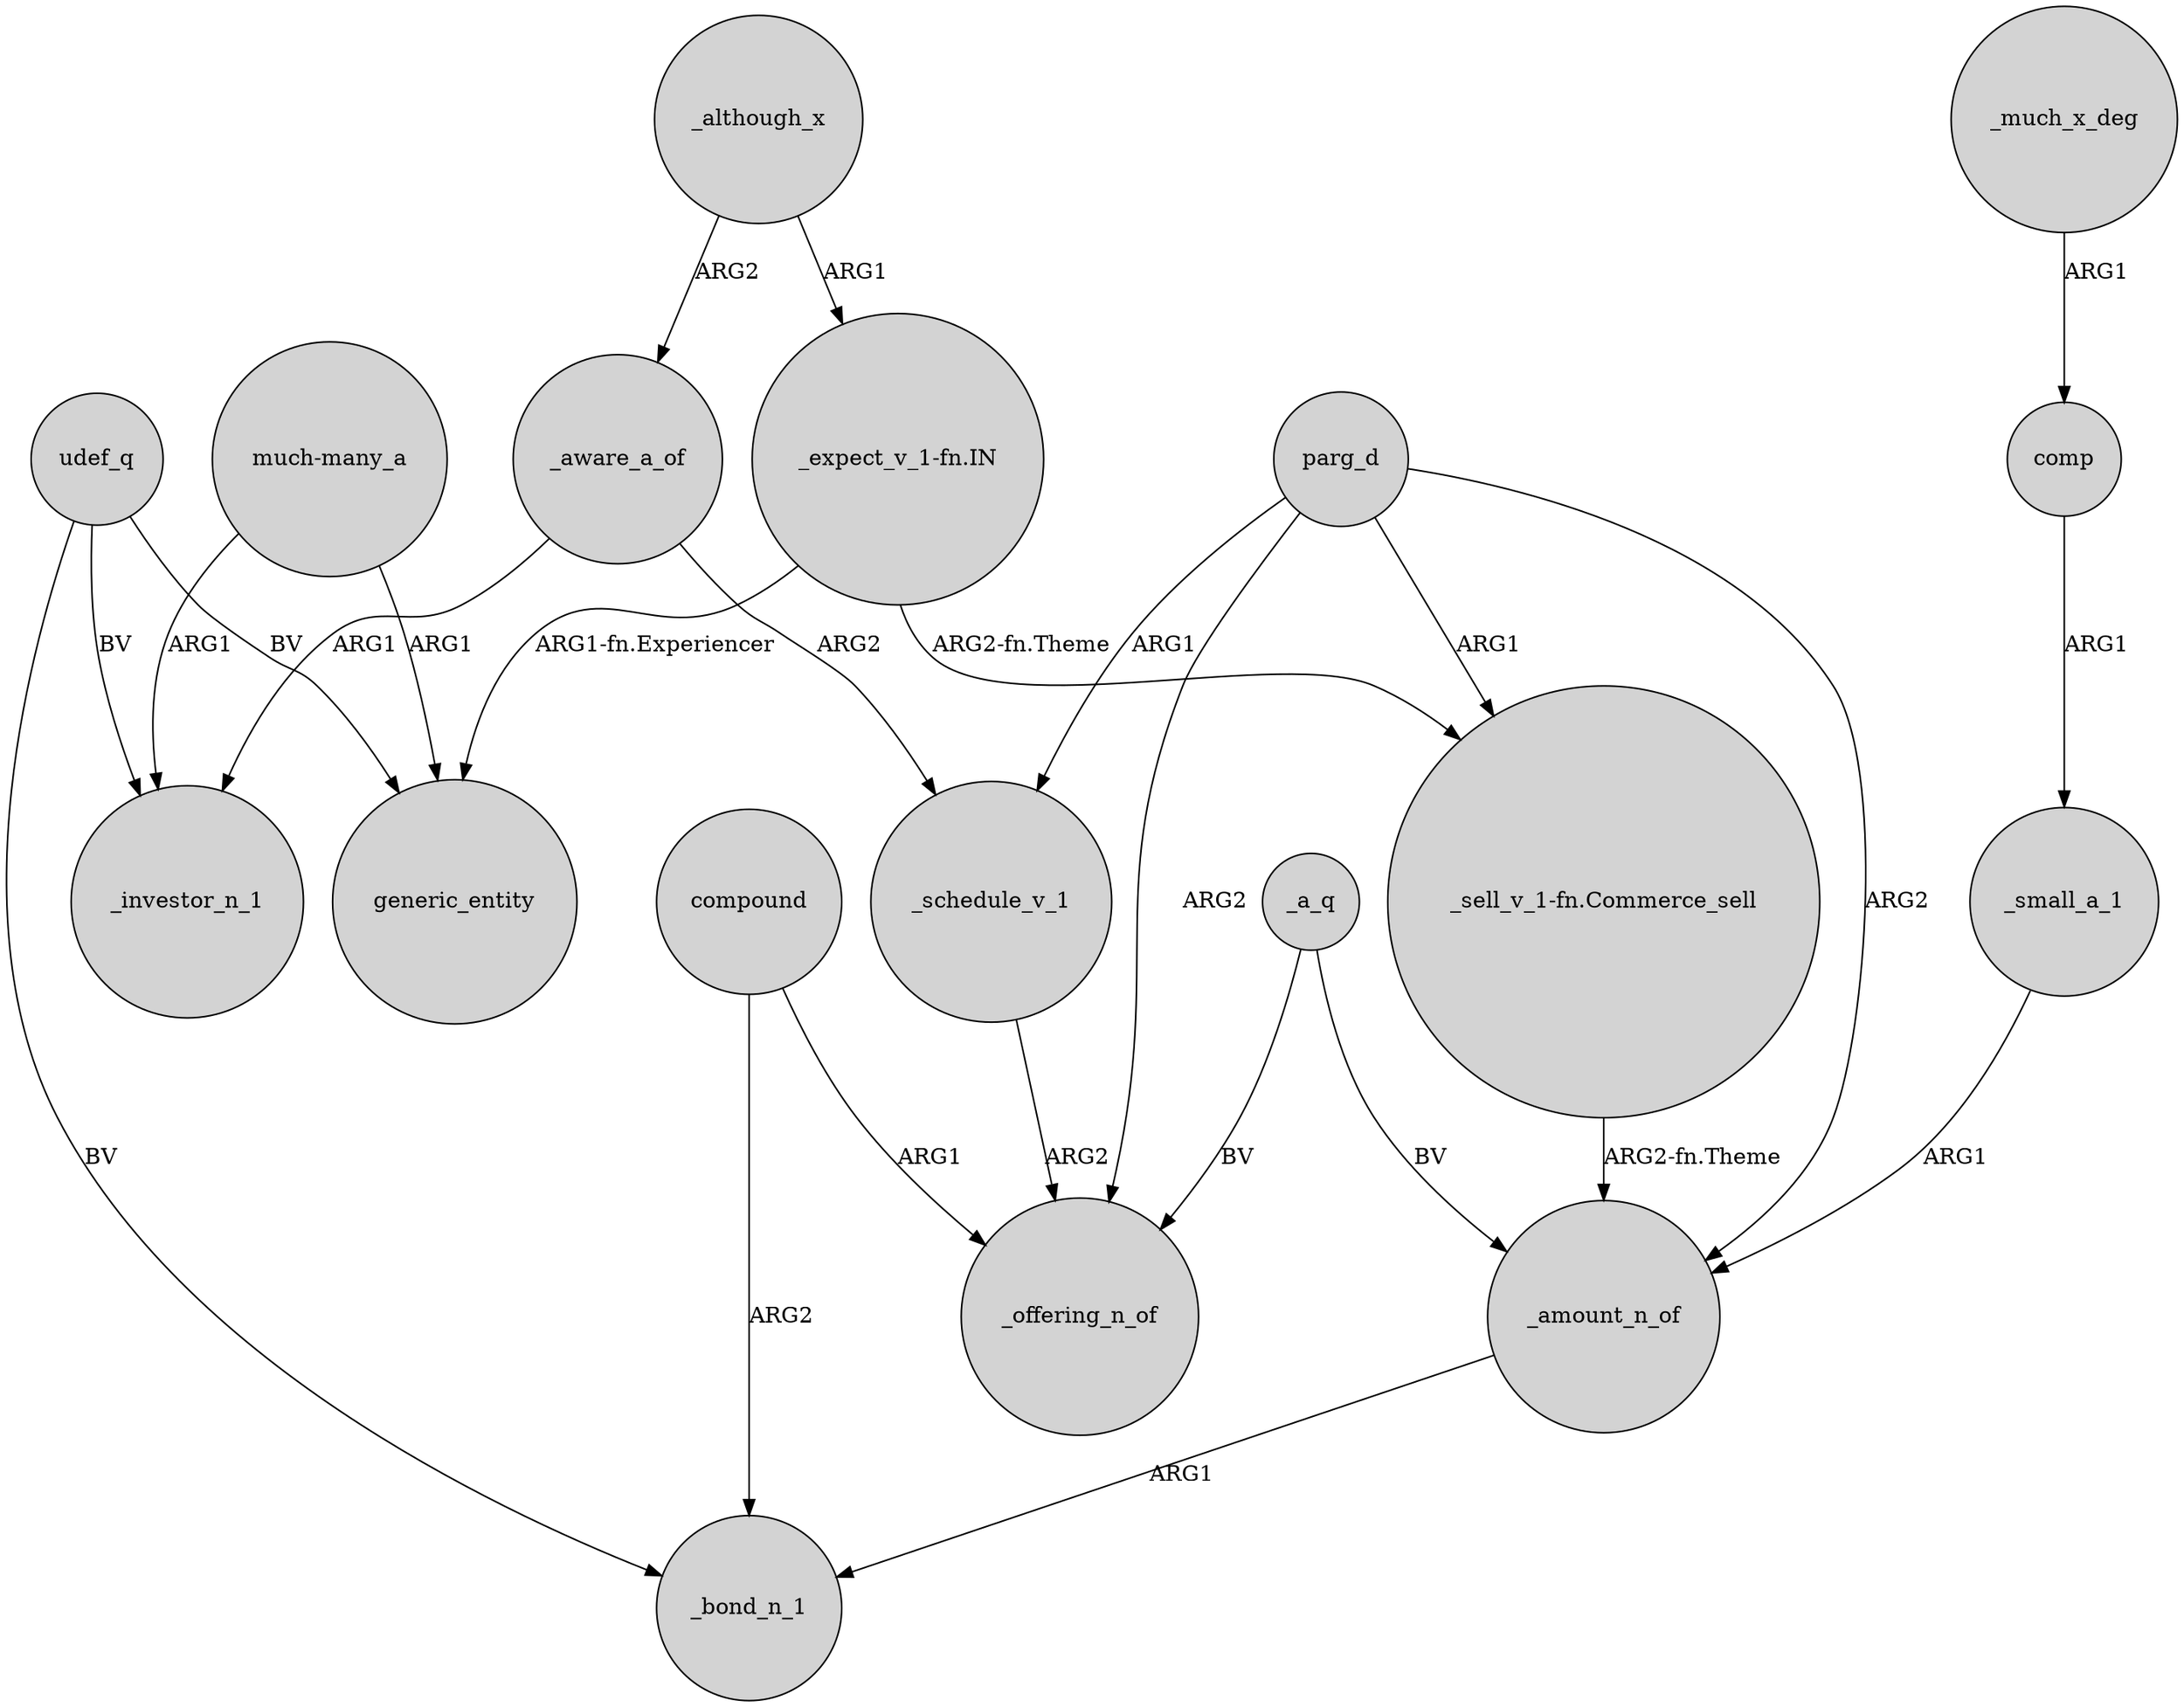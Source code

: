 digraph {
	node [shape=circle style=filled]
	udef_q -> generic_entity [label=BV]
	_aware_a_of -> _investor_n_1 [label=ARG1]
	_amount_n_of -> _bond_n_1 [label=ARG1]
	udef_q -> _investor_n_1 [label=BV]
	"much-many_a" -> generic_entity [label=ARG1]
	"much-many_a" -> _investor_n_1 [label=ARG1]
	_aware_a_of -> _schedule_v_1 [label=ARG2]
	parg_d -> "_sell_v_1-fn.Commerce_sell" [label=ARG1]
	"_expect_v_1-fn.IN" -> "_sell_v_1-fn.Commerce_sell" [label="ARG2-fn.Theme"]
	parg_d -> _offering_n_of [label=ARG2]
	udef_q -> _bond_n_1 [label=BV]
	_although_x -> _aware_a_of [label=ARG2]
	comp -> _small_a_1 [label=ARG1]
	_schedule_v_1 -> _offering_n_of [label=ARG2]
	_small_a_1 -> _amount_n_of [label=ARG1]
	compound -> _bond_n_1 [label=ARG2]
	"_expect_v_1-fn.IN" -> generic_entity [label="ARG1-fn.Experiencer"]
	parg_d -> _amount_n_of [label=ARG2]
	_although_x -> "_expect_v_1-fn.IN" [label=ARG1]
	_much_x_deg -> comp [label=ARG1]
	_a_q -> _offering_n_of [label=BV]
	parg_d -> _schedule_v_1 [label=ARG1]
	"_sell_v_1-fn.Commerce_sell" -> _amount_n_of [label="ARG2-fn.Theme"]
	compound -> _offering_n_of [label=ARG1]
	_a_q -> _amount_n_of [label=BV]
}
